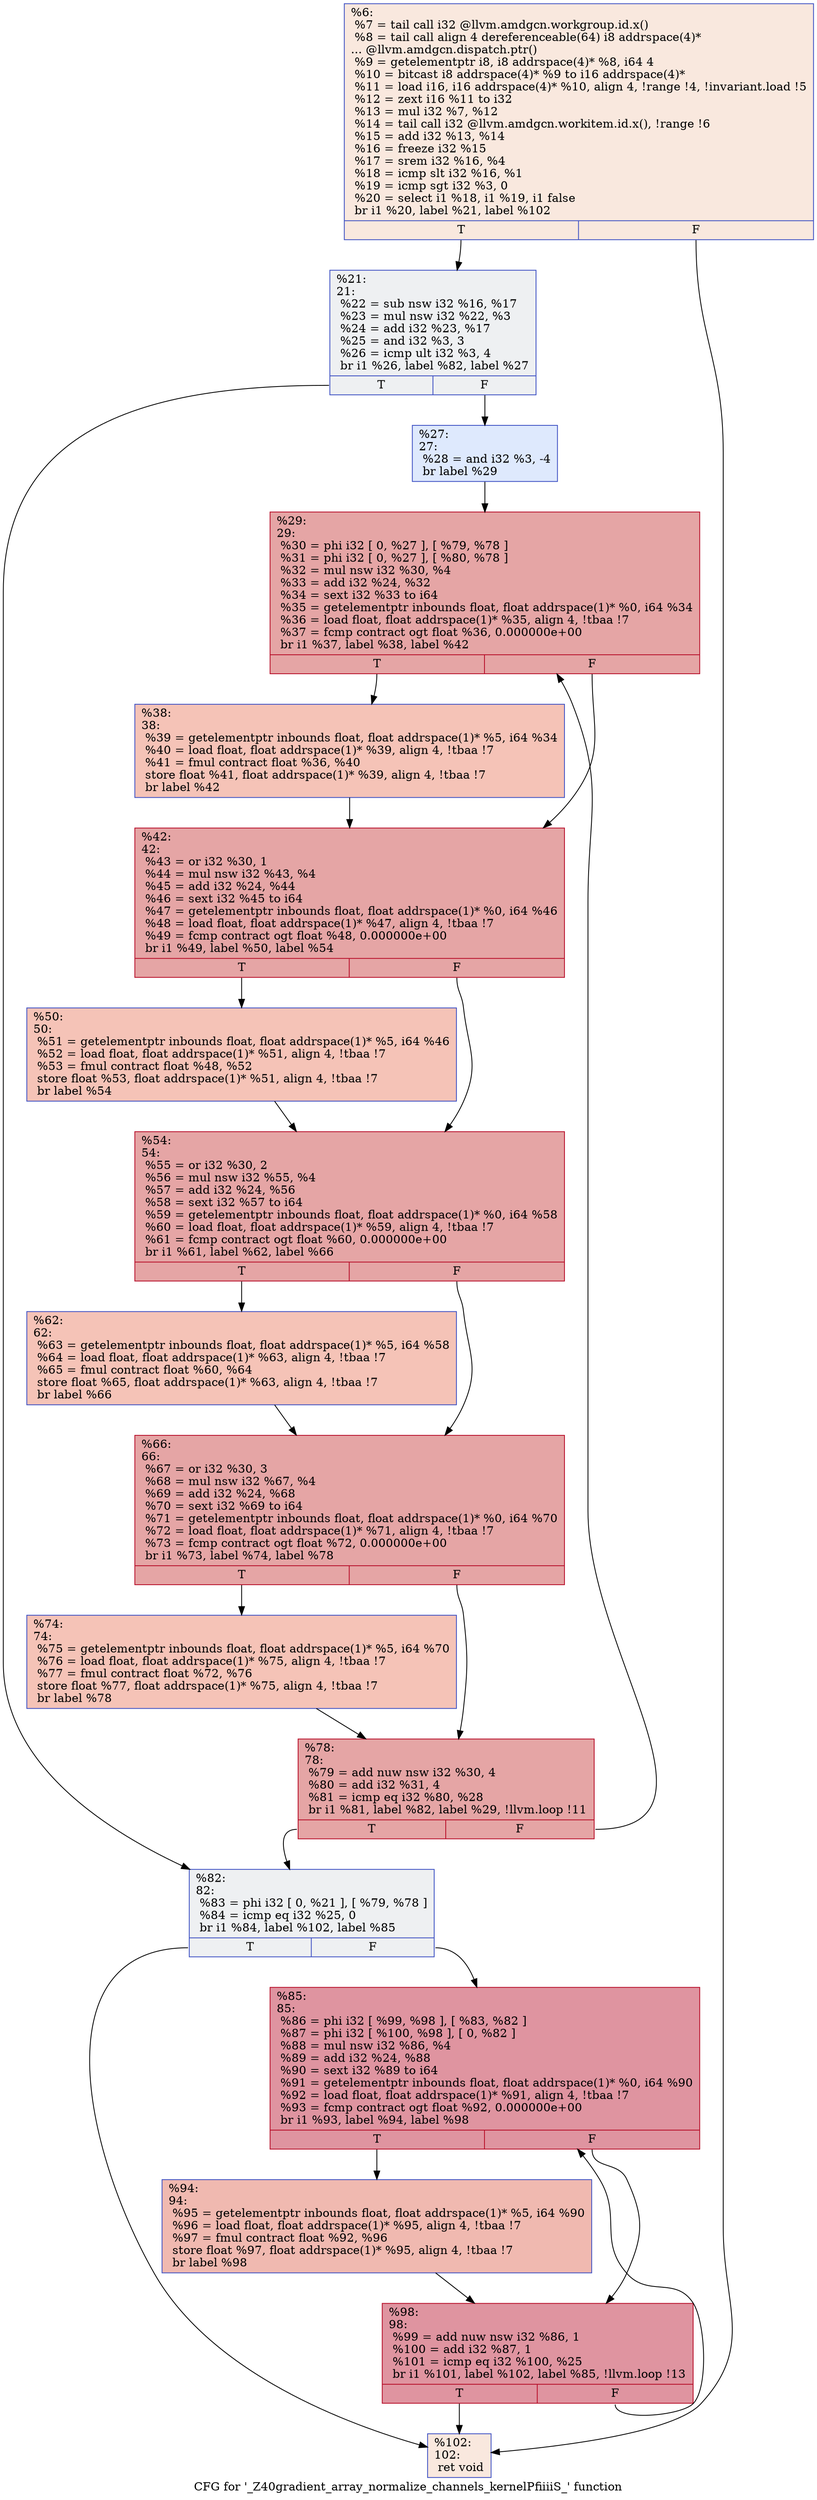 digraph "CFG for '_Z40gradient_array_normalize_channels_kernelPfiiiiS_' function" {
	label="CFG for '_Z40gradient_array_normalize_channels_kernelPfiiiiS_' function";

	Node0x463d2b0 [shape=record,color="#3d50c3ff", style=filled, fillcolor="#f2cab570",label="{%6:\l  %7 = tail call i32 @llvm.amdgcn.workgroup.id.x()\l  %8 = tail call align 4 dereferenceable(64) i8 addrspace(4)*\l... @llvm.amdgcn.dispatch.ptr()\l  %9 = getelementptr i8, i8 addrspace(4)* %8, i64 4\l  %10 = bitcast i8 addrspace(4)* %9 to i16 addrspace(4)*\l  %11 = load i16, i16 addrspace(4)* %10, align 4, !range !4, !invariant.load !5\l  %12 = zext i16 %11 to i32\l  %13 = mul i32 %7, %12\l  %14 = tail call i32 @llvm.amdgcn.workitem.id.x(), !range !6\l  %15 = add i32 %13, %14\l  %16 = freeze i32 %15\l  %17 = srem i32 %16, %4\l  %18 = icmp slt i32 %16, %1\l  %19 = icmp sgt i32 %3, 0\l  %20 = select i1 %18, i1 %19, i1 false\l  br i1 %20, label %21, label %102\l|{<s0>T|<s1>F}}"];
	Node0x463d2b0:s0 -> Node0x463f450;
	Node0x463d2b0:s1 -> Node0x463f4e0;
	Node0x463f450 [shape=record,color="#3d50c3ff", style=filled, fillcolor="#d9dce170",label="{%21:\l21:                                               \l  %22 = sub nsw i32 %16, %17\l  %23 = mul nsw i32 %22, %3\l  %24 = add i32 %23, %17\l  %25 = and i32 %3, 3\l  %26 = icmp ult i32 %3, 4\l  br i1 %26, label %82, label %27\l|{<s0>T|<s1>F}}"];
	Node0x463f450:s0 -> Node0x463f950;
	Node0x463f450:s1 -> Node0x463f9a0;
	Node0x463f9a0 [shape=record,color="#3d50c3ff", style=filled, fillcolor="#b5cdfa70",label="{%27:\l27:                                               \l  %28 = and i32 %3, -4\l  br label %29\l}"];
	Node0x463f9a0 -> Node0x463fba0;
	Node0x463fba0 [shape=record,color="#b70d28ff", style=filled, fillcolor="#c5333470",label="{%29:\l29:                                               \l  %30 = phi i32 [ 0, %27 ], [ %79, %78 ]\l  %31 = phi i32 [ 0, %27 ], [ %80, %78 ]\l  %32 = mul nsw i32 %30, %4\l  %33 = add i32 %24, %32\l  %34 = sext i32 %33 to i64\l  %35 = getelementptr inbounds float, float addrspace(1)* %0, i64 %34\l  %36 = load float, float addrspace(1)* %35, align 4, !tbaa !7\l  %37 = fcmp contract ogt float %36, 0.000000e+00\l  br i1 %37, label %38, label %42\l|{<s0>T|<s1>F}}"];
	Node0x463fba0:s0 -> Node0x4640ef0;
	Node0x463fba0:s1 -> Node0x4640f80;
	Node0x4640ef0 [shape=record,color="#3d50c3ff", style=filled, fillcolor="#e8765c70",label="{%38:\l38:                                               \l  %39 = getelementptr inbounds float, float addrspace(1)* %5, i64 %34\l  %40 = load float, float addrspace(1)* %39, align 4, !tbaa !7\l  %41 = fmul contract float %36, %40\l  store float %41, float addrspace(1)* %39, align 4, !tbaa !7\l  br label %42\l}"];
	Node0x4640ef0 -> Node0x4640f80;
	Node0x4640f80 [shape=record,color="#b70d28ff", style=filled, fillcolor="#c5333470",label="{%42:\l42:                                               \l  %43 = or i32 %30, 1\l  %44 = mul nsw i32 %43, %4\l  %45 = add i32 %24, %44\l  %46 = sext i32 %45 to i64\l  %47 = getelementptr inbounds float, float addrspace(1)* %0, i64 %46\l  %48 = load float, float addrspace(1)* %47, align 4, !tbaa !7\l  %49 = fcmp contract ogt float %48, 0.000000e+00\l  br i1 %49, label %50, label %54\l|{<s0>T|<s1>F}}"];
	Node0x4640f80:s0 -> Node0x4641d30;
	Node0x4640f80:s1 -> Node0x4641d80;
	Node0x4641d30 [shape=record,color="#3d50c3ff", style=filled, fillcolor="#e8765c70",label="{%50:\l50:                                               \l  %51 = getelementptr inbounds float, float addrspace(1)* %5, i64 %46\l  %52 = load float, float addrspace(1)* %51, align 4, !tbaa !7\l  %53 = fmul contract float %48, %52\l  store float %53, float addrspace(1)* %51, align 4, !tbaa !7\l  br label %54\l}"];
	Node0x4641d30 -> Node0x4641d80;
	Node0x4641d80 [shape=record,color="#b70d28ff", style=filled, fillcolor="#c5333470",label="{%54:\l54:                                               \l  %55 = or i32 %30, 2\l  %56 = mul nsw i32 %55, %4\l  %57 = add i32 %24, %56\l  %58 = sext i32 %57 to i64\l  %59 = getelementptr inbounds float, float addrspace(1)* %0, i64 %58\l  %60 = load float, float addrspace(1)* %59, align 4, !tbaa !7\l  %61 = fcmp contract ogt float %60, 0.000000e+00\l  br i1 %61, label %62, label %66\l|{<s0>T|<s1>F}}"];
	Node0x4641d80:s0 -> Node0x4642540;
	Node0x4641d80:s1 -> Node0x4642590;
	Node0x4642540 [shape=record,color="#3d50c3ff", style=filled, fillcolor="#e8765c70",label="{%62:\l62:                                               \l  %63 = getelementptr inbounds float, float addrspace(1)* %5, i64 %58\l  %64 = load float, float addrspace(1)* %63, align 4, !tbaa !7\l  %65 = fmul contract float %60, %64\l  store float %65, float addrspace(1)* %63, align 4, !tbaa !7\l  br label %66\l}"];
	Node0x4642540 -> Node0x4642590;
	Node0x4642590 [shape=record,color="#b70d28ff", style=filled, fillcolor="#c5333470",label="{%66:\l66:                                               \l  %67 = or i32 %30, 3\l  %68 = mul nsw i32 %67, %4\l  %69 = add i32 %24, %68\l  %70 = sext i32 %69 to i64\l  %71 = getelementptr inbounds float, float addrspace(1)* %0, i64 %70\l  %72 = load float, float addrspace(1)* %71, align 4, !tbaa !7\l  %73 = fcmp contract ogt float %72, 0.000000e+00\l  br i1 %73, label %74, label %78\l|{<s0>T|<s1>F}}"];
	Node0x4642590:s0 -> Node0x4642f00;
	Node0x4642590:s1 -> Node0x463fc90;
	Node0x4642f00 [shape=record,color="#3d50c3ff", style=filled, fillcolor="#e8765c70",label="{%74:\l74:                                               \l  %75 = getelementptr inbounds float, float addrspace(1)* %5, i64 %70\l  %76 = load float, float addrspace(1)* %75, align 4, !tbaa !7\l  %77 = fmul contract float %72, %76\l  store float %77, float addrspace(1)* %75, align 4, !tbaa !7\l  br label %78\l}"];
	Node0x4642f00 -> Node0x463fc90;
	Node0x463fc90 [shape=record,color="#b70d28ff", style=filled, fillcolor="#c5333470",label="{%78:\l78:                                               \l  %79 = add nuw nsw i32 %30, 4\l  %80 = add i32 %31, 4\l  %81 = icmp eq i32 %80, %28\l  br i1 %81, label %82, label %29, !llvm.loop !11\l|{<s0>T|<s1>F}}"];
	Node0x463fc90:s0 -> Node0x463f950;
	Node0x463fc90:s1 -> Node0x463fba0;
	Node0x463f950 [shape=record,color="#3d50c3ff", style=filled, fillcolor="#d9dce170",label="{%82:\l82:                                               \l  %83 = phi i32 [ 0, %21 ], [ %79, %78 ]\l  %84 = icmp eq i32 %25, 0\l  br i1 %84, label %102, label %85\l|{<s0>T|<s1>F}}"];
	Node0x463f950:s0 -> Node0x463f4e0;
	Node0x463f950:s1 -> Node0x46436c0;
	Node0x46436c0 [shape=record,color="#b70d28ff", style=filled, fillcolor="#b70d2870",label="{%85:\l85:                                               \l  %86 = phi i32 [ %99, %98 ], [ %83, %82 ]\l  %87 = phi i32 [ %100, %98 ], [ 0, %82 ]\l  %88 = mul nsw i32 %86, %4\l  %89 = add i32 %24, %88\l  %90 = sext i32 %89 to i64\l  %91 = getelementptr inbounds float, float addrspace(1)* %0, i64 %90\l  %92 = load float, float addrspace(1)* %91, align 4, !tbaa !7\l  %93 = fcmp contract ogt float %92, 0.000000e+00\l  br i1 %93, label %94, label %98\l|{<s0>T|<s1>F}}"];
	Node0x46436c0:s0 -> Node0x4643ca0;
	Node0x46436c0:s1 -> Node0x46437c0;
	Node0x4643ca0 [shape=record,color="#3d50c3ff", style=filled, fillcolor="#de614d70",label="{%94:\l94:                                               \l  %95 = getelementptr inbounds float, float addrspace(1)* %5, i64 %90\l  %96 = load float, float addrspace(1)* %95, align 4, !tbaa !7\l  %97 = fmul contract float %92, %96\l  store float %97, float addrspace(1)* %95, align 4, !tbaa !7\l  br label %98\l}"];
	Node0x4643ca0 -> Node0x46437c0;
	Node0x46437c0 [shape=record,color="#b70d28ff", style=filled, fillcolor="#b70d2870",label="{%98:\l98:                                               \l  %99 = add nuw nsw i32 %86, 1\l  %100 = add i32 %87, 1\l  %101 = icmp eq i32 %100, %25\l  br i1 %101, label %102, label %85, !llvm.loop !13\l|{<s0>T|<s1>F}}"];
	Node0x46437c0:s0 -> Node0x463f4e0;
	Node0x46437c0:s1 -> Node0x46436c0;
	Node0x463f4e0 [shape=record,color="#3d50c3ff", style=filled, fillcolor="#f2cab570",label="{%102:\l102:                                              \l  ret void\l}"];
}
